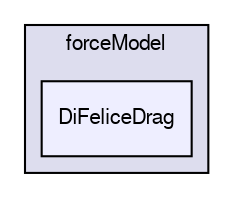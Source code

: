 digraph "/home/cgoniva/CFDEM/CFDEM-x.x-2.1.x/CFDEMcoupling-PUBLIC/src/lagrangian/cfdemParticle/subModels/forceModel/DiFeliceDrag" {
  compound=true
  node [ fontsize="10", fontname="FreeSans"];
  edge [ labelfontsize="10", labelfontname="FreeSans"];
  subgraph clusterdir_0abfdb325e722c517996fb9c43aac5bd {
    graph [ bgcolor="#ddddee", pencolor="black", label="forceModel" fontname="FreeSans", fontsize="10", URL="dir_0abfdb325e722c517996fb9c43aac5bd.html"]
  dir_8a5d2524df77ee33768751e07fa890d8 [shape=box, label="DiFeliceDrag", style="filled", fillcolor="#eeeeff", pencolor="black", URL="dir_8a5d2524df77ee33768751e07fa890d8.html"];
  }
}
